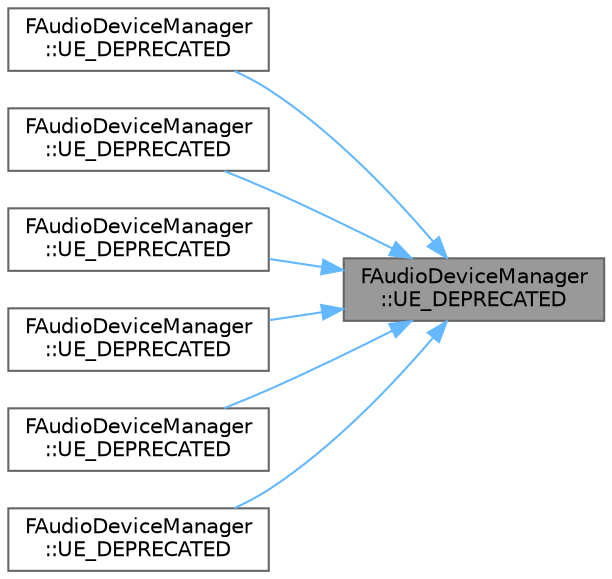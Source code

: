 digraph "FAudioDeviceManager::UE_DEPRECATED"
{
 // INTERACTIVE_SVG=YES
 // LATEX_PDF_SIZE
  bgcolor="transparent";
  edge [fontname=Helvetica,fontsize=10,labelfontname=Helvetica,labelfontsize=10];
  node [fontname=Helvetica,fontsize=10,shape=box,height=0.2,width=0.4];
  rankdir="RL";
  Node1 [id="Node000001",label="FAudioDeviceManager\l::UE_DEPRECATED",height=0.2,width=0.4,color="gray40", fillcolor="grey60", style="filled", fontcolor="black",tooltip="Initialize all sound effect presets."];
  Node1 -> Node2 [id="edge1_Node000001_Node000002",dir="back",color="steelblue1",style="solid",tooltip=" "];
  Node2 [id="Node000002",label="FAudioDeviceManager\l::UE_DEPRECATED",height=0.2,width=0.4,color="grey40", fillcolor="white", style="filled",URL="$d1/dd9/classFAudioDeviceManager.html#a9dc522780a23fb8ddc9f95fce6e2949f",tooltip="Look up associating a USoundWave's resource ID with sound buffers."];
  Node1 -> Node3 [id="edge2_Node000001_Node000003",dir="back",color="steelblue1",style="solid",tooltip=" "];
  Node3 [id="Node000003",label="FAudioDeviceManager\l::UE_DEPRECATED",height=0.2,width=0.4,color="grey40", fillcolor="white", style="filled",URL="$d1/dd9/classFAudioDeviceManager.html#af5b195f016301e55a6e41d144b13fe4d",tooltip=" "];
  Node1 -> Node4 [id="edge3_Node000001_Node000004",dir="back",color="steelblue1",style="solid",tooltip=" "];
  Node4 [id="Node000004",label="FAudioDeviceManager\l::UE_DEPRECATED",height=0.2,width=0.4,color="grey40", fillcolor="white", style="filled",URL="$d1/dd9/classFAudioDeviceManager.html#afdbd06e2ae89c929b2d2a8c31bde493a",tooltip=" "];
  Node1 -> Node5 [id="edge4_Node000001_Node000005",dir="back",color="steelblue1",style="solid",tooltip=" "];
  Node5 [id="Node000005",label="FAudioDeviceManager\l::UE_DEPRECATED",height=0.2,width=0.4,color="grey40", fillcolor="white", style="filled",URL="$d1/dd9/classFAudioDeviceManager.html#a4121d199d8dab6e48ccbf2d8d8473c00",tooltip="Removes the sound buffer for the given resource id."];
  Node1 -> Node6 [id="edge5_Node000001_Node000006",dir="back",color="steelblue1",style="solid",tooltip=" "];
  Node6 [id="Node000006",label="FAudioDeviceManager\l::UE_DEPRECATED",height=0.2,width=0.4,color="grey40", fillcolor="white", style="filled",URL="$d1/dd9/classFAudioDeviceManager.html#a1c1d7ecf4b6fd50ca5ae6930b603a51e",tooltip=" "];
  Node1 -> Node7 [id="edge6_Node000001_Node000007",dir="back",color="steelblue1",style="solid",tooltip=" "];
  Node7 [id="Node000007",label="FAudioDeviceManager\l::UE_DEPRECATED",height=0.2,width=0.4,color="grey40", fillcolor="white", style="filled",URL="$d1/dd9/classFAudioDeviceManager.html#a7c077bc92c271364c8b55911054f9e96",tooltip=" "];
}
